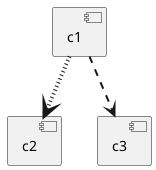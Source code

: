 {
  "sha1": "1ogg6dxp9old0ty46eo601gmpdteme9",
  "insertion": {
    "when": "2024-05-30T20:48:19.746Z",
    "user": "plantuml@gmail.com"
  }
}
@startuml
skinparam arrowThickness 4
component c1
component c2
component c3
c1 -[dotted]-> c2
c1 -[dashed,thickness=2]-> c3
@enduml

